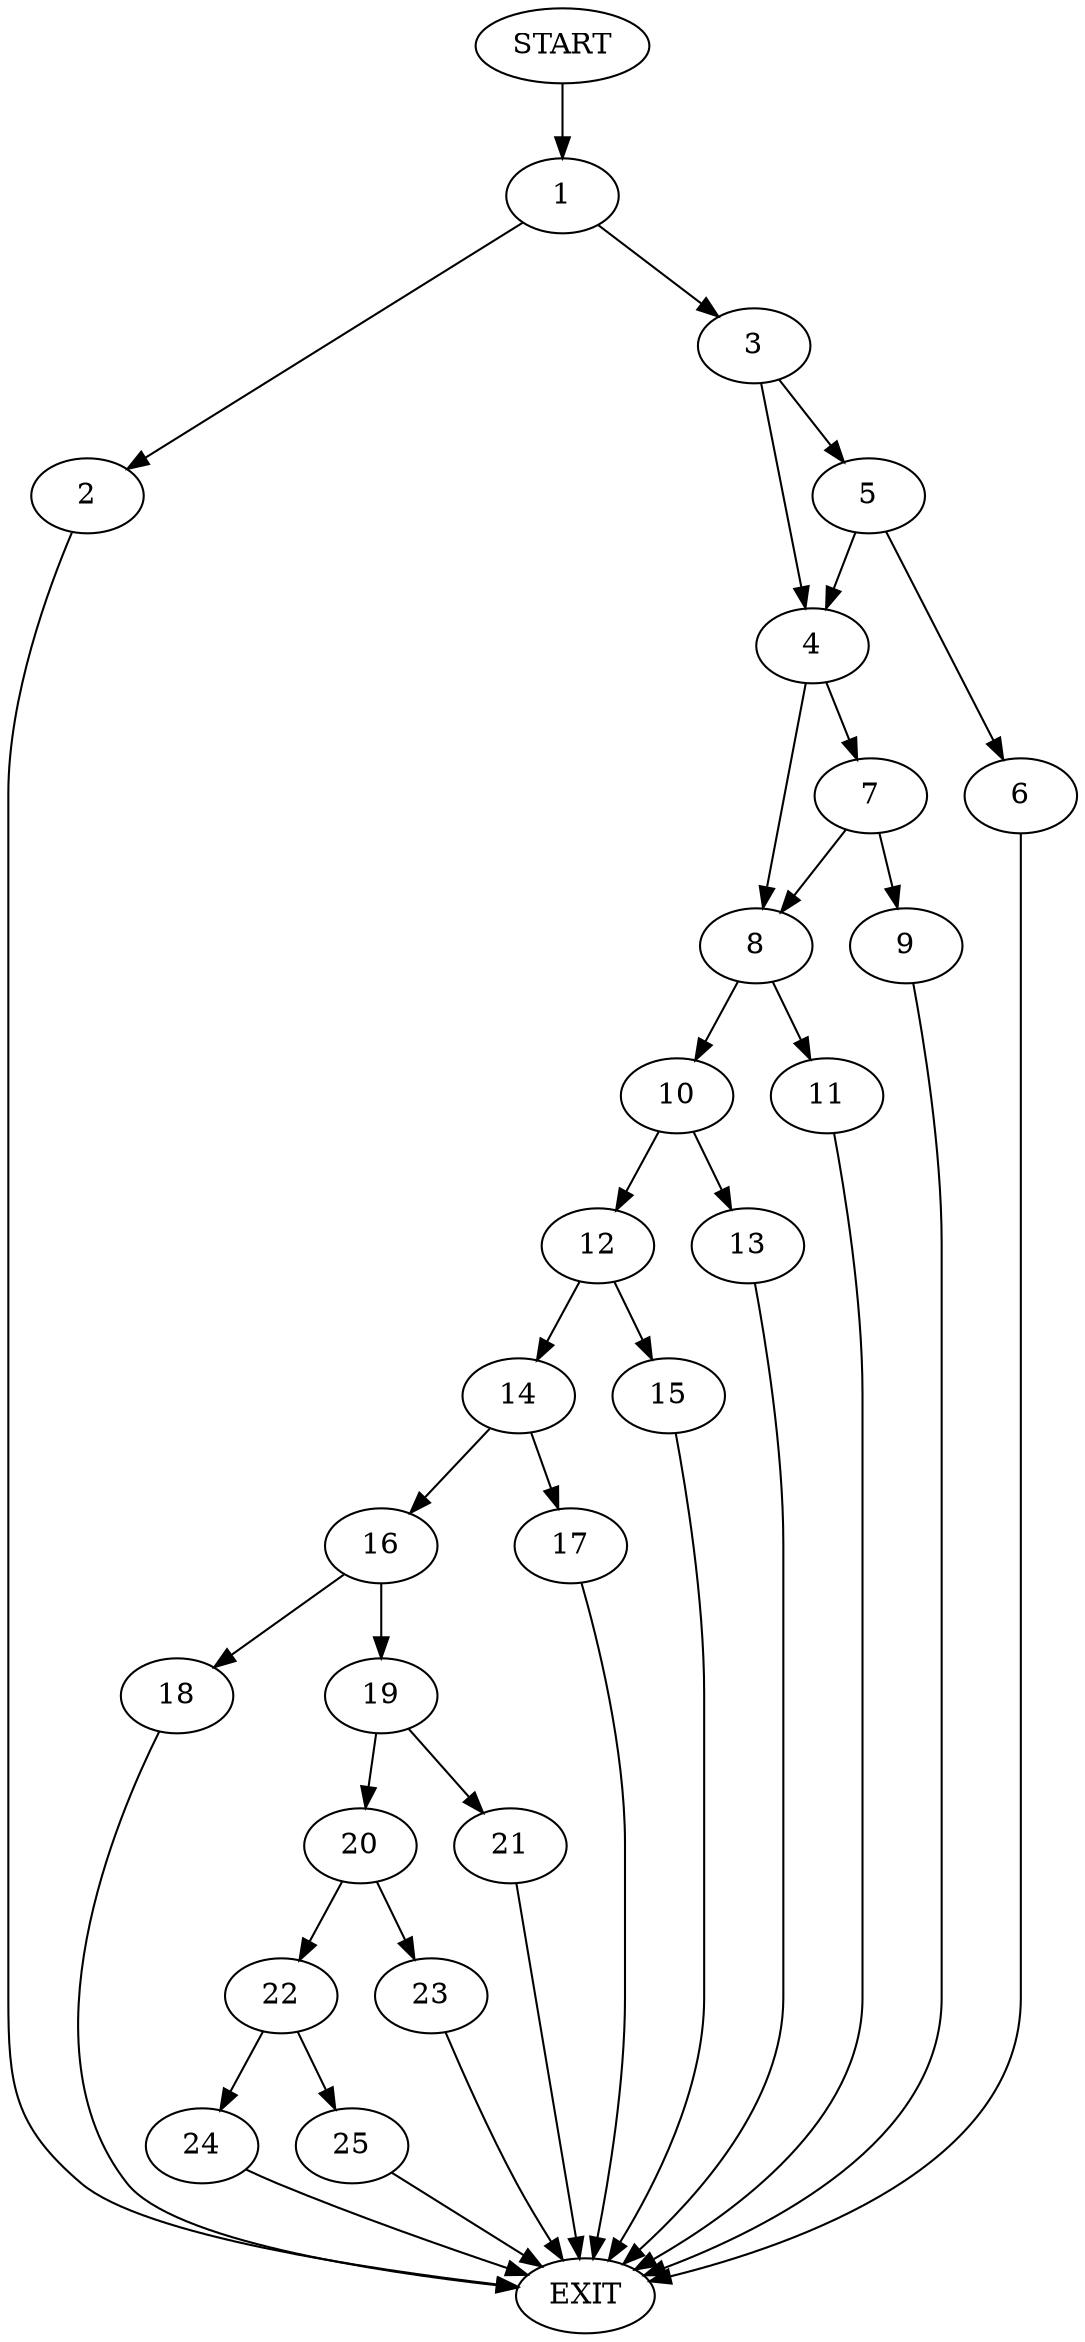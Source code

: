 digraph {
0 [label="START"]
26 [label="EXIT"]
0 -> 1
1 -> 2
1 -> 3
2 -> 26
3 -> 4
3 -> 5
5 -> 6
5 -> 4
4 -> 7
4 -> 8
6 -> 26
7 -> 8
7 -> 9
8 -> 10
8 -> 11
9 -> 26
10 -> 12
10 -> 13
11 -> 26
13 -> 26
12 -> 14
12 -> 15
15 -> 26
14 -> 16
14 -> 17
17 -> 26
16 -> 18
16 -> 19
18 -> 26
19 -> 20
19 -> 21
20 -> 22
20 -> 23
21 -> 26
22 -> 24
22 -> 25
23 -> 26
25 -> 26
24 -> 26
}
